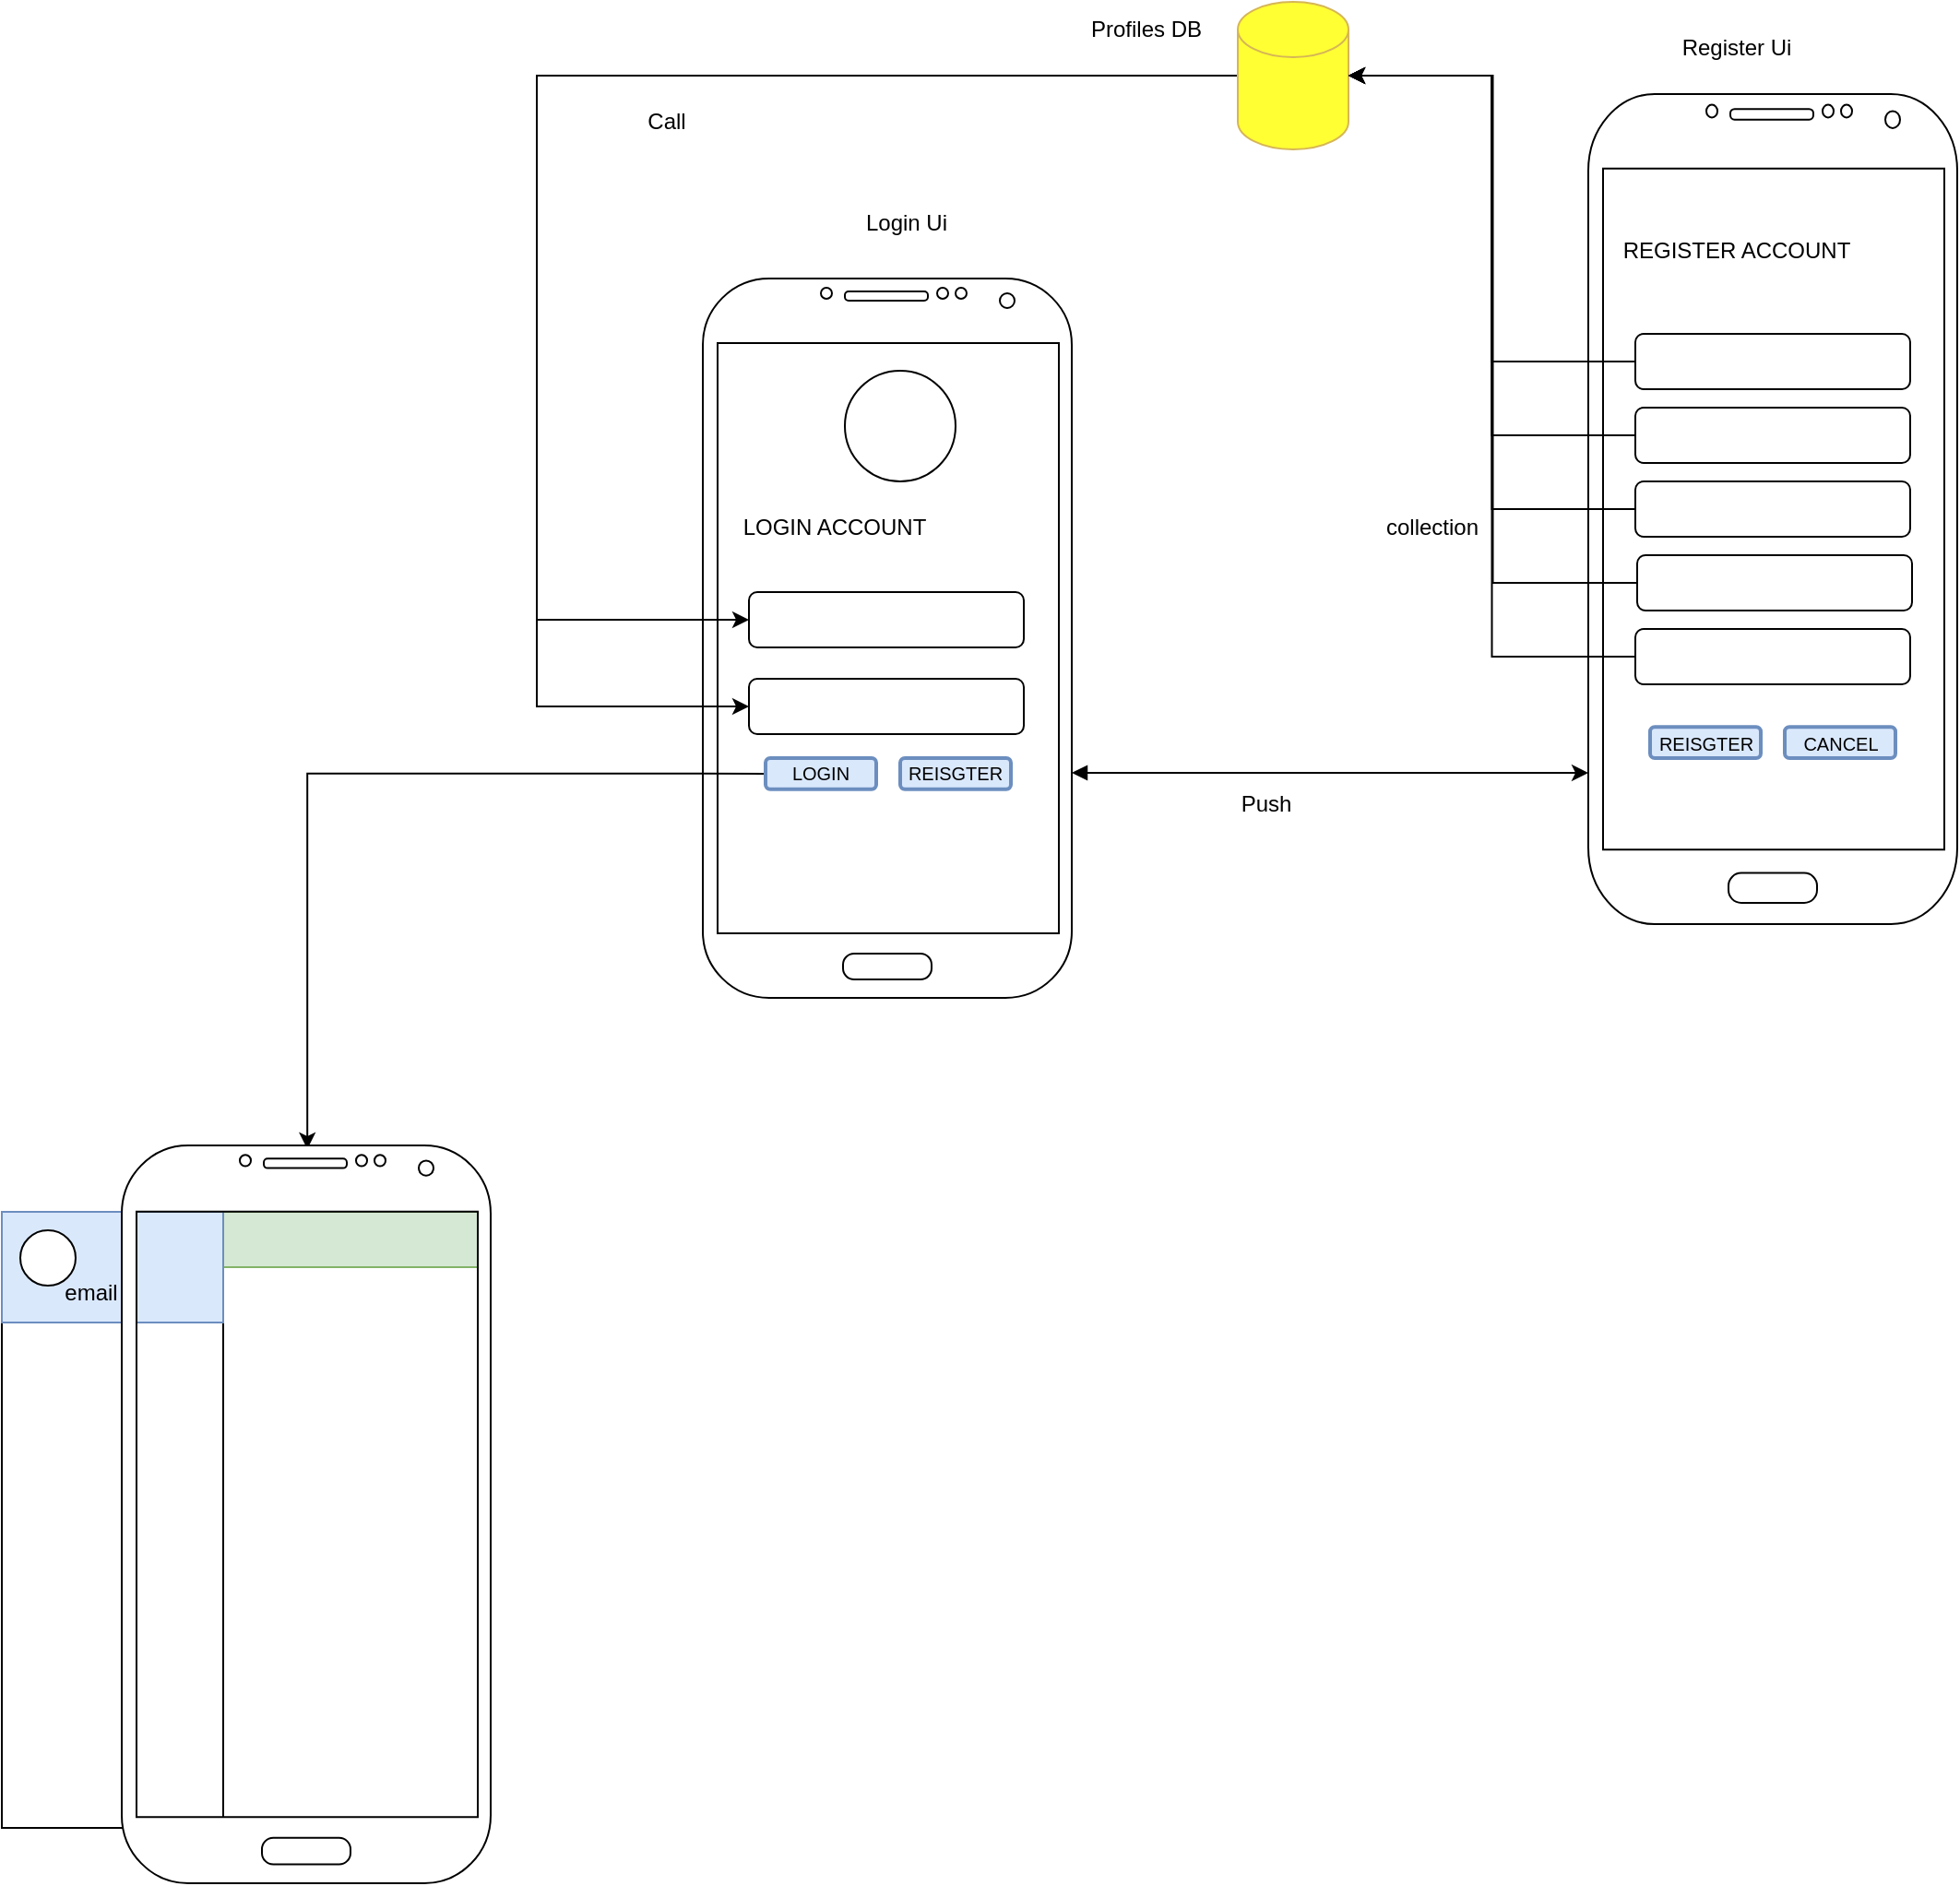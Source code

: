 <mxfile version="20.6.0" type="github"><diagram id="74D6_gMi5fqp9DpV0goa" name="Page-1"><mxGraphModel dx="2430" dy="1938" grid="1" gridSize="10" guides="1" tooltips="1" connect="1" arrows="1" fold="1" page="1" pageScale="1" pageWidth="850" pageHeight="1100" math="0" shadow="0"><root><mxCell id="0"/><mxCell id="1" parent="0"/><mxCell id="NQtm4PZffcuobZTqlJQv-1" value="" style="verticalLabelPosition=bottom;verticalAlign=top;html=1;shadow=0;dashed=0;strokeWidth=1;shape=mxgraph.android.phone2;strokeColor=#000000;" vertex="1" parent="1"><mxGeometry x="-110" y="110" width="200" height="390" as="geometry"/></mxCell><mxCell id="NQtm4PZffcuobZTqlJQv-3" value="LOGIN ACCOUNT&lt;br&gt;" style="text;html=1;align=center;verticalAlign=middle;resizable=0;points=[];autosize=1;strokeColor=none;fillColor=none;" vertex="1" parent="1"><mxGeometry x="-99" y="230" width="120" height="30" as="geometry"/></mxCell><mxCell id="NQtm4PZffcuobZTqlJQv-4" value="" style="ellipse;whiteSpace=wrap;html=1;aspect=fixed;strokeColor=#000000;" vertex="1" parent="1"><mxGeometry x="-33" y="160" width="60" height="60" as="geometry"/></mxCell><mxCell id="NQtm4PZffcuobZTqlJQv-19" style="edgeStyle=orthogonalEdgeStyle;rounded=0;orthogonalLoop=1;jettySize=auto;html=1;endArrow=classic;endFill=1;startArrow=block;startFill=1;" edge="1" parent="1" target="NQtm4PZffcuobZTqlJQv-18"><mxGeometry relative="1" as="geometry"><mxPoint x="90" y="378" as="sourcePoint"/><Array as="points"><mxPoint x="230" y="378"/><mxPoint x="230" y="378"/></Array></mxGeometry></mxCell><mxCell id="NQtm4PZffcuobZTqlJQv-5" value="" style="rounded=1;whiteSpace=wrap;html=1;strokeColor=#000000;" vertex="1" parent="1"><mxGeometry x="-85" y="280" width="149" height="30" as="geometry"/></mxCell><mxCell id="NQtm4PZffcuobZTqlJQv-6" value="" style="rounded=1;whiteSpace=wrap;html=1;strokeColor=#000000;" vertex="1" parent="1"><mxGeometry x="-85" y="327" width="149" height="30" as="geometry"/></mxCell><mxCell id="NQtm4PZffcuobZTqlJQv-7" value="Login Ui" style="text;html=1;align=center;verticalAlign=middle;resizable=0;points=[];autosize=1;strokeColor=none;fillColor=none;" vertex="1" parent="1"><mxGeometry x="-35" y="65" width="70" height="30" as="geometry"/></mxCell><mxCell id="NQtm4PZffcuobZTqlJQv-47" style="edgeStyle=orthogonalEdgeStyle;rounded=0;jumpStyle=none;orthogonalLoop=1;jettySize=auto;html=1;exitX=0;exitY=0.5;exitDx=0;exitDy=0;entryX=0.503;entryY=0.005;entryDx=0;entryDy=0;entryPerimeter=0;fontFamily=Helvetica;fontColor=#000000;endArrow=classic;endFill=1;" edge="1" parent="1" source="NQtm4PZffcuobZTqlJQv-8" target="NQtm4PZffcuobZTqlJQv-45"><mxGeometry relative="1" as="geometry"/></mxCell><mxCell id="NQtm4PZffcuobZTqlJQv-8" value="LOGIN" style="rounded=1;html=1;shadow=0;dashed=0;whiteSpace=wrap;fontSize=10;fillColor=#dae8fc;align=center;strokeColor=#6c8ebf;strokeWidth=2;" vertex="1" parent="1"><mxGeometry x="-76" y="370" width="60" height="16.88" as="geometry"/></mxCell><mxCell id="NQtm4PZffcuobZTqlJQv-9" value="REISGTER" style="rounded=1;html=1;shadow=0;dashed=0;whiteSpace=wrap;fontSize=10;fillColor=#dae8fc;align=center;strokeColor=#6c8ebf;strokeWidth=2;" vertex="1" parent="1"><mxGeometry x="-3" y="370" width="60" height="16.88" as="geometry"/></mxCell><mxCell id="NQtm4PZffcuobZTqlJQv-16" style="edgeStyle=orthogonalEdgeStyle;rounded=0;orthogonalLoop=1;jettySize=auto;html=1;exitX=0;exitY=0.5;exitDx=0;exitDy=0;exitPerimeter=0;entryX=0;entryY=0.5;entryDx=0;entryDy=0;endArrow=classic;endFill=1;" edge="1" parent="1" source="NQtm4PZffcuobZTqlJQv-10" target="NQtm4PZffcuobZTqlJQv-5"><mxGeometry relative="1" as="geometry"><Array as="points"><mxPoint x="-200"/><mxPoint x="-200" y="295"/></Array></mxGeometry></mxCell><mxCell id="NQtm4PZffcuobZTqlJQv-17" style="edgeStyle=orthogonalEdgeStyle;rounded=0;orthogonalLoop=1;jettySize=auto;html=1;exitX=0;exitY=0.5;exitDx=0;exitDy=0;exitPerimeter=0;entryX=0;entryY=0.5;entryDx=0;entryDy=0;endArrow=classic;endFill=1;" edge="1" parent="1" source="NQtm4PZffcuobZTqlJQv-10" target="NQtm4PZffcuobZTqlJQv-6"><mxGeometry relative="1" as="geometry"><Array as="points"><mxPoint x="-200"/><mxPoint x="-200" y="342"/></Array></mxGeometry></mxCell><mxCell id="NQtm4PZffcuobZTqlJQv-10" value="" style="shape=cylinder3;whiteSpace=wrap;html=1;boundedLbl=1;backgroundOutline=1;size=15;strokeColor=#d6b656;fillColor=#FFFF33;" vertex="1" parent="1"><mxGeometry x="180" y="-40" width="60" height="80" as="geometry"/></mxCell><mxCell id="NQtm4PZffcuobZTqlJQv-15" value="Profiles DB" style="text;html=1;align=center;verticalAlign=middle;resizable=0;points=[];autosize=1;strokeColor=none;fillColor=none;" vertex="1" parent="1"><mxGeometry x="90" y="-40" width="80" height="30" as="geometry"/></mxCell><mxCell id="NQtm4PZffcuobZTqlJQv-18" value="" style="verticalLabelPosition=bottom;verticalAlign=top;html=1;shadow=0;dashed=0;strokeWidth=1;shape=mxgraph.android.phone2;strokeColor=#000000;" vertex="1" parent="1"><mxGeometry x="370" y="10" width="200" height="450" as="geometry"/></mxCell><mxCell id="NQtm4PZffcuobZTqlJQv-20" value="Push" style="text;html=1;align=center;verticalAlign=middle;resizable=0;points=[];autosize=1;strokeColor=none;fillColor=none;" vertex="1" parent="1"><mxGeometry x="170" y="380" width="50" height="30" as="geometry"/></mxCell><mxCell id="NQtm4PZffcuobZTqlJQv-22" value="Call" style="text;html=1;align=center;verticalAlign=middle;resizable=0;points=[];autosize=1;strokeColor=none;fillColor=none;" vertex="1" parent="1"><mxGeometry x="-150" y="10" width="40" height="30" as="geometry"/></mxCell><mxCell id="NQtm4PZffcuobZTqlJQv-23" value="REGISTER ACCOUNT" style="text;html=1;align=center;verticalAlign=middle;resizable=0;points=[];autosize=1;strokeColor=none;fillColor=none;" vertex="1" parent="1"><mxGeometry x="375" y="80" width="150" height="30" as="geometry"/></mxCell><mxCell id="NQtm4PZffcuobZTqlJQv-33" style="edgeStyle=orthogonalEdgeStyle;rounded=0;orthogonalLoop=1;jettySize=auto;html=1;exitX=0;exitY=0.5;exitDx=0;exitDy=0;entryX=1;entryY=0.5;entryDx=0;entryDy=0;entryPerimeter=0;endArrow=classic;endFill=1;" edge="1" parent="1" source="NQtm4PZffcuobZTqlJQv-24" target="NQtm4PZffcuobZTqlJQv-10"><mxGeometry relative="1" as="geometry"/></mxCell><mxCell id="NQtm4PZffcuobZTqlJQv-24" value="" style="rounded=1;whiteSpace=wrap;html=1;strokeColor=#000000;" vertex="1" parent="1"><mxGeometry x="395.5" y="140" width="149" height="30" as="geometry"/></mxCell><mxCell id="NQtm4PZffcuobZTqlJQv-34" style="edgeStyle=orthogonalEdgeStyle;rounded=0;orthogonalLoop=1;jettySize=auto;html=1;exitX=0;exitY=0.5;exitDx=0;exitDy=0;entryX=1;entryY=0.5;entryDx=0;entryDy=0;entryPerimeter=0;endArrow=classic;endFill=1;" edge="1" parent="1" source="NQtm4PZffcuobZTqlJQv-26" target="NQtm4PZffcuobZTqlJQv-10"><mxGeometry relative="1" as="geometry"/></mxCell><mxCell id="NQtm4PZffcuobZTqlJQv-26" value="" style="rounded=1;whiteSpace=wrap;html=1;strokeColor=#000000;" vertex="1" parent="1"><mxGeometry x="395.5" y="180" width="149" height="30" as="geometry"/></mxCell><mxCell id="NQtm4PZffcuobZTqlJQv-43" style="edgeStyle=orthogonalEdgeStyle;rounded=0;jumpStyle=none;orthogonalLoop=1;jettySize=auto;html=1;exitX=0;exitY=0.5;exitDx=0;exitDy=0;entryX=1;entryY=0.5;entryDx=0;entryDy=0;entryPerimeter=0;fontFamily=Helvetica;fontColor=#000000;endArrow=classic;endFill=1;" edge="1" parent="1" source="NQtm4PZffcuobZTqlJQv-27" target="NQtm4PZffcuobZTqlJQv-10"><mxGeometry relative="1" as="geometry"/></mxCell><mxCell id="NQtm4PZffcuobZTqlJQv-27" value="" style="rounded=1;whiteSpace=wrap;html=1;strokeColor=#000000;" vertex="1" parent="1"><mxGeometry x="395.5" y="220" width="149" height="30" as="geometry"/></mxCell><mxCell id="NQtm4PZffcuobZTqlJQv-35" style="edgeStyle=orthogonalEdgeStyle;rounded=0;orthogonalLoop=1;jettySize=auto;html=1;exitX=0;exitY=0.5;exitDx=0;exitDy=0;entryX=1;entryY=0.5;entryDx=0;entryDy=0;entryPerimeter=0;endArrow=classic;endFill=1;" edge="1" parent="1" source="NQtm4PZffcuobZTqlJQv-28" target="NQtm4PZffcuobZTqlJQv-10"><mxGeometry relative="1" as="geometry"/></mxCell><mxCell id="NQtm4PZffcuobZTqlJQv-28" value="" style="rounded=1;whiteSpace=wrap;html=1;strokeColor=#000000;" vertex="1" parent="1"><mxGeometry x="396.5" y="260" width="149" height="30" as="geometry"/></mxCell><mxCell id="NQtm4PZffcuobZTqlJQv-38" style="edgeStyle=orthogonalEdgeStyle;rounded=0;orthogonalLoop=1;jettySize=auto;html=1;exitX=0;exitY=0.5;exitDx=0;exitDy=0;entryX=1;entryY=0.5;entryDx=0;entryDy=0;entryPerimeter=0;endArrow=classic;endFill=1;" edge="1" parent="1" source="NQtm4PZffcuobZTqlJQv-29" target="NQtm4PZffcuobZTqlJQv-10"><mxGeometry relative="1" as="geometry"/></mxCell><mxCell id="NQtm4PZffcuobZTqlJQv-29" value="" style="rounded=1;whiteSpace=wrap;html=1;strokeColor=#000000;" vertex="1" parent="1"><mxGeometry x="395.5" y="300" width="149" height="30" as="geometry"/></mxCell><mxCell id="NQtm4PZffcuobZTqlJQv-30" value="REISGTER" style="rounded=1;html=1;shadow=0;dashed=0;whiteSpace=wrap;fontSize=10;fillColor=#dae8fc;align=center;strokeColor=#6c8ebf;strokeWidth=2;" vertex="1" parent="1"><mxGeometry x="403.5" y="353.12" width="60" height="16.88" as="geometry"/></mxCell><mxCell id="NQtm4PZffcuobZTqlJQv-31" value="CANCEL" style="rounded=1;html=1;shadow=0;dashed=0;whiteSpace=wrap;fontSize=10;fillColor=#dae8fc;align=center;strokeColor=#6c8ebf;strokeWidth=2;" vertex="1" parent="1"><mxGeometry x="476.5" y="353.12" width="60" height="16.88" as="geometry"/></mxCell><mxCell id="NQtm4PZffcuobZTqlJQv-32" value="Register Ui" style="text;html=1;align=center;verticalAlign=middle;resizable=0;points=[];autosize=1;strokeColor=none;fillColor=none;" vertex="1" parent="1"><mxGeometry x="410" y="-30" width="80" height="30" as="geometry"/></mxCell><mxCell id="NQtm4PZffcuobZTqlJQv-39" value="&lt;span style=&quot;text-align: start;&quot;&gt;collection&lt;/span&gt;" style="text;html=1;align=center;verticalAlign=middle;resizable=0;points=[];autosize=1;strokeColor=none;fillColor=none;" vertex="1" parent="1"><mxGeometry x="250" y="230" width="70" height="30" as="geometry"/></mxCell><mxCell id="NQtm4PZffcuobZTqlJQv-51" value="" style="rounded=0;whiteSpace=wrap;html=1;labelBackgroundColor=none;fontFamily=Helvetica;" vertex="1" parent="1"><mxGeometry x="-490" y="616" width="120" height="334" as="geometry"/></mxCell><mxCell id="NQtm4PZffcuobZTqlJQv-57" value="" style="rounded=0;whiteSpace=wrap;html=1;labelBackgroundColor=none;strokeColor=#82b366;fontFamily=Helvetica;fillColor=#d5e8d4;" vertex="1" parent="1"><mxGeometry x="-417" y="616" width="187" height="30" as="geometry"/></mxCell><mxCell id="NQtm4PZffcuobZTqlJQv-52" value="" style="rounded=0;whiteSpace=wrap;html=1;labelBackgroundColor=none;strokeColor=#6c8ebf;fontFamily=Helvetica;fillColor=#dae8fc;" vertex="1" parent="1"><mxGeometry x="-490" y="616" width="120" height="60" as="geometry"/></mxCell><mxCell id="NQtm4PZffcuobZTqlJQv-56" value="email" style="text;html=1;align=center;verticalAlign=middle;resizable=0;points=[];autosize=1;strokeColor=none;fillColor=none;fontFamily=Helvetica;fontColor=#000000;" vertex="1" parent="1"><mxGeometry x="-467" y="645" width="50" height="30" as="geometry"/></mxCell><mxCell id="NQtm4PZffcuobZTqlJQv-45" value="" style="verticalLabelPosition=bottom;verticalAlign=top;html=1;shadow=0;dashed=0;strokeWidth=1;shape=mxgraph.android.phone2;strokeColor=#000000;" vertex="1" parent="1"><mxGeometry x="-425" y="580" width="200" height="400" as="geometry"/></mxCell><mxCell id="NQtm4PZffcuobZTqlJQv-55" value="" style="ellipse;whiteSpace=wrap;html=1;aspect=fixed;labelBackgroundColor=none;fontFamily=Helvetica;" vertex="1" parent="1"><mxGeometry x="-480" y="626" width="30" height="30" as="geometry"/></mxCell></root></mxGraphModel></diagram></mxfile>